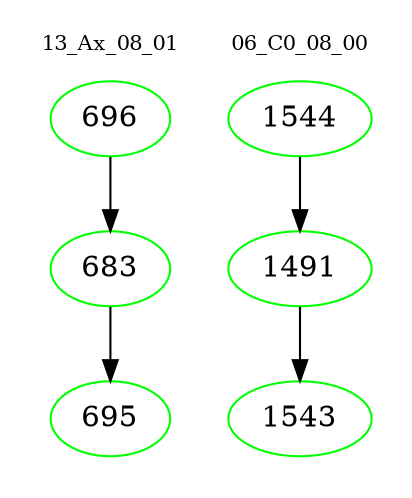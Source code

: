 digraph{
subgraph cluster_0 {
color = white
label = "13_Ax_08_01";
fontsize=10;
T0_696 [label="696", color="green"]
T0_696 -> T0_683 [color="black"]
T0_683 [label="683", color="green"]
T0_683 -> T0_695 [color="black"]
T0_695 [label="695", color="green"]
}
subgraph cluster_1 {
color = white
label = "06_C0_08_00";
fontsize=10;
T1_1544 [label="1544", color="green"]
T1_1544 -> T1_1491 [color="black"]
T1_1491 [label="1491", color="green"]
T1_1491 -> T1_1543 [color="black"]
T1_1543 [label="1543", color="green"]
}
}
